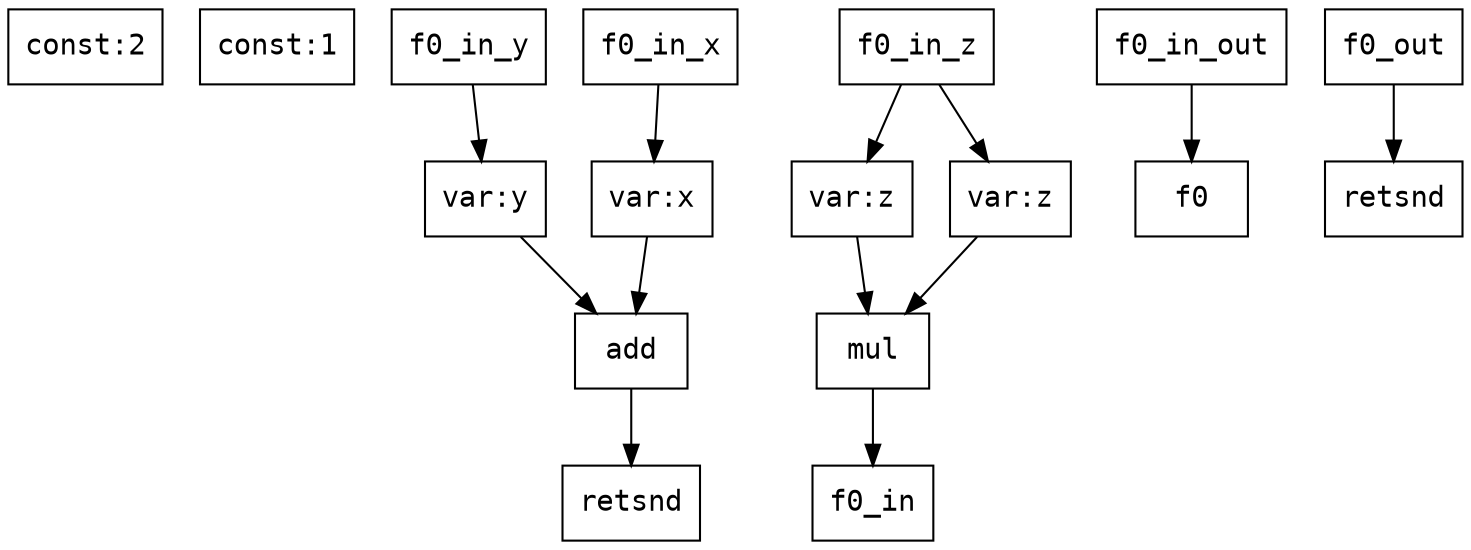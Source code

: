 digraph Dataflow {
  node [shape=record,fontname="Courier"];
  "f0_let0_out" [label="const:2"];
  "f0_let1_out" [label="const:1"];
  "f0_in_let0_l_out" [label="var:x"];
  "f0_in_x" -> "f0_in_let0_l_out";
  "f0_in_let0_r_out" [label="var:y"];
  "f0_in_y" -> "f0_in_let0_r_out";
  "f0_in_let0_out" [label="add"];
  "f0_in_let0_l_out" -> "f0_in_let0_out";
  "f0_in_let0_r_out" -> "f0_in_let0_out";
  "f0_in_let0_retsnd" [label="retsnd"];
  "f0_in_let0_out" -> "f0_in_let0_retsnd";
  "f0_in_in_l_out" [label="var:z"];
  "f0_in_z" -> "f0_in_in_l_out";
  "f0_in_in_r_out" [label="var:z"];
  "f0_in_z" -> "f0_in_in_r_out";
  "f0_in_in_out" [label="mul"];
  "f0_in_in_l_out" -> "f0_in_in_out";
  "f0_in_in_r_out" -> "f0_in_in_out";
  "f0_in_in_out" -> "f0_in";
  "f0_in_out" -> f0;
  "f0_retsnd" [label="retsnd"];
  "f0_out" -> "f0_retsnd";
}
